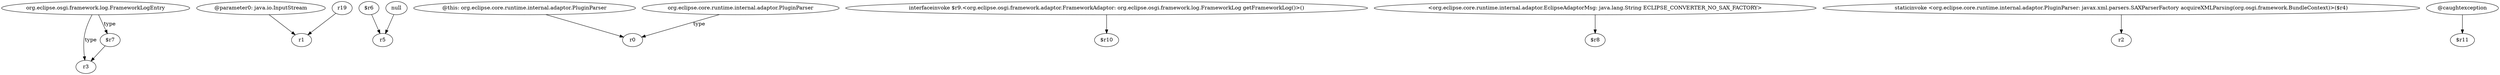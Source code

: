 digraph g {
0[label="org.eclipse.osgi.framework.log.FrameworkLogEntry"]
1[label="r3"]
0->1[label="type"]
2[label="$r7"]
0->2[label="type"]
3[label="@parameter0: java.io.InputStream"]
4[label="r1"]
3->4[label=""]
5[label="$r6"]
6[label="r5"]
5->6[label=""]
7[label="@this: org.eclipse.core.runtime.internal.adaptor.PluginParser"]
8[label="r0"]
7->8[label=""]
2->1[label=""]
9[label="interfaceinvoke $r9.<org.eclipse.osgi.framework.adaptor.FrameworkAdaptor: org.eclipse.osgi.framework.log.FrameworkLog getFrameworkLog()>()"]
10[label="$r10"]
9->10[label=""]
11[label="<org.eclipse.core.runtime.internal.adaptor.EclipseAdaptorMsg: java.lang.String ECLIPSE_CONVERTER_NO_SAX_FACTORY>"]
12[label="$r8"]
11->12[label=""]
13[label="r19"]
13->4[label=""]
14[label="staticinvoke <org.eclipse.core.runtime.internal.adaptor.PluginParser: javax.xml.parsers.SAXParserFactory acquireXMLParsing(org.osgi.framework.BundleContext)>($r4)"]
15[label="r2"]
14->15[label=""]
16[label="org.eclipse.core.runtime.internal.adaptor.PluginParser"]
16->8[label="type"]
17[label="null"]
17->6[label=""]
18[label="@caughtexception"]
19[label="$r11"]
18->19[label=""]
}